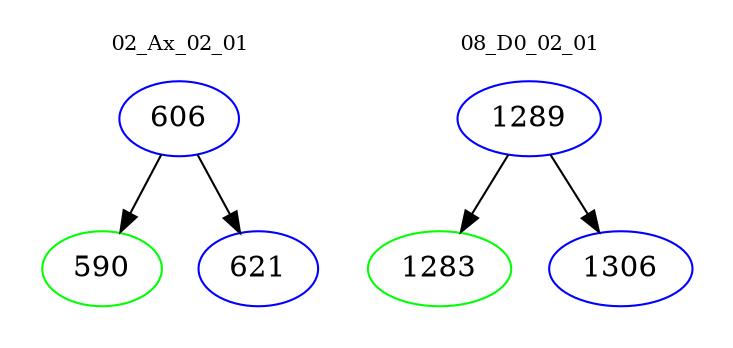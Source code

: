 digraph{
subgraph cluster_0 {
color = white
label = "02_Ax_02_01";
fontsize=10;
T0_606 [label="606", color="blue"]
T0_606 -> T0_590 [color="black"]
T0_590 [label="590", color="green"]
T0_606 -> T0_621 [color="black"]
T0_621 [label="621", color="blue"]
}
subgraph cluster_1 {
color = white
label = "08_D0_02_01";
fontsize=10;
T1_1289 [label="1289", color="blue"]
T1_1289 -> T1_1283 [color="black"]
T1_1283 [label="1283", color="green"]
T1_1289 -> T1_1306 [color="black"]
T1_1306 [label="1306", color="blue"]
}
}
